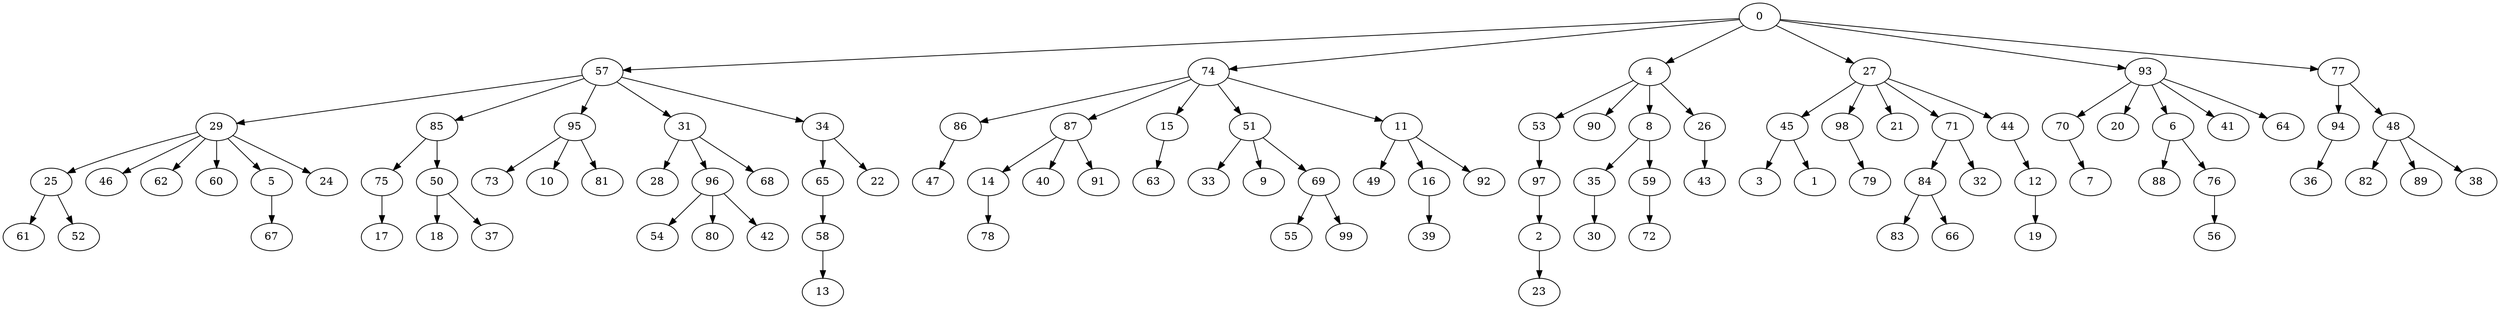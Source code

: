 digraph {
	0 [label=0]
	57 [label=57]
	74 [label=74]
	4 [label=4]
	27 [label=27]
	93 [label=93]
	77 [label=77]
	29 [label=29]
	85 [label=85]
	95 [label=95]
	31 [label=31]
	34 [label=34]
	86 [label=86]
	87 [label=87]
	15 [label=15]
	51 [label=51]
	11 [label=11]
	53 [label=53]
	90 [label=90]
	8 [label=8]
	26 [label=26]
	45 [label=45]
	98 [label=98]
	21 [label=21]
	71 [label=71]
	44 [label=44]
	70 [label=70]
	20 [label=20]
	6 [label=6]
	41 [label=41]
	64 [label=64]
	94 [label=94]
	48 [label=48]
	25 [label=25]
	46 [label=46]
	62 [label=62]
	60 [label=60]
	5 [label=5]
	24 [label=24]
	75 [label=75]
	50 [label=50]
	73 [label=73]
	10 [label=10]
	81 [label=81]
	28 [label=28]
	96 [label=96]
	68 [label=68]
	65 [label=65]
	22 [label=22]
	47 [label=47]
	14 [label=14]
	40 [label=40]
	91 [label=91]
	63 [label=63]
	33 [label=33]
	9 [label=9]
	69 [label=69]
	49 [label=49]
	16 [label=16]
	92 [label=92]
	97 [label=97]
	35 [label=35]
	59 [label=59]
	43 [label=43]
	3 [label=3]
	1 [label=1]
	79 [label=79]
	84 [label=84]
	32 [label=32]
	12 [label=12]
	7 [label=7]
	88 [label=88]
	76 [label=76]
	36 [label=36]
	82 [label=82]
	89 [label=89]
	38 [label=38]
	61 [label=61]
	52 [label=52]
	67 [label=67]
	17 [label=17]
	18 [label=18]
	37 [label=37]
	54 [label=54]
	80 [label=80]
	42 [label=42]
	58 [label=58]
	78 [label=78]
	55 [label=55]
	99 [label=99]
	39 [label=39]
	2 [label=2]
	30 [label=30]
	72 [label=72]
	83 [label=83]
	66 [label=66]
	19 [label=19]
	56 [label=56]
	13 [label=13]
	23 [label=23]
	0 -> 57
	0 -> 74
	0 -> 4
	0 -> 27
	0 -> 93
	0 -> 77
	57 -> 29
	57 -> 85
	57 -> 95
	57 -> 31
	57 -> 34
	74 -> 86
	74 -> 87
	74 -> 15
	74 -> 51
	74 -> 11
	4 -> 53
	4 -> 90
	4 -> 8
	4 -> 26
	27 -> 45
	27 -> 98
	27 -> 21
	27 -> 71
	27 -> 44
	93 -> 70
	93 -> 20
	93 -> 6
	93 -> 41
	93 -> 64
	77 -> 94
	77 -> 48
	29 -> 25
	29 -> 46
	29 -> 62
	29 -> 60
	29 -> 5
	29 -> 24
	85 -> 75
	85 -> 50
	95 -> 73
	95 -> 10
	95 -> 81
	31 -> 28
	31 -> 96
	31 -> 68
	34 -> 65
	34 -> 22
	86 -> 47
	87 -> 14
	87 -> 40
	87 -> 91
	15 -> 63
	51 -> 33
	51 -> 9
	51 -> 69
	11 -> 49
	11 -> 16
	11 -> 92
	53 -> 97
	8 -> 35
	8 -> 59
	26 -> 43
	45 -> 3
	45 -> 1
	98 -> 79
	71 -> 84
	71 -> 32
	44 -> 12
	70 -> 7
	6 -> 88
	6 -> 76
	94 -> 36
	48 -> 82
	48 -> 89
	48 -> 38
	25 -> 61
	25 -> 52
	5 -> 67
	75 -> 17
	50 -> 18
	50 -> 37
	96 -> 54
	96 -> 80
	96 -> 42
	65 -> 58
	14 -> 78
	69 -> 55
	69 -> 99
	16 -> 39
	97 -> 2
	35 -> 30
	59 -> 72
	84 -> 83
	84 -> 66
	12 -> 19
	76 -> 56
	58 -> 13
	2 -> 23
}
